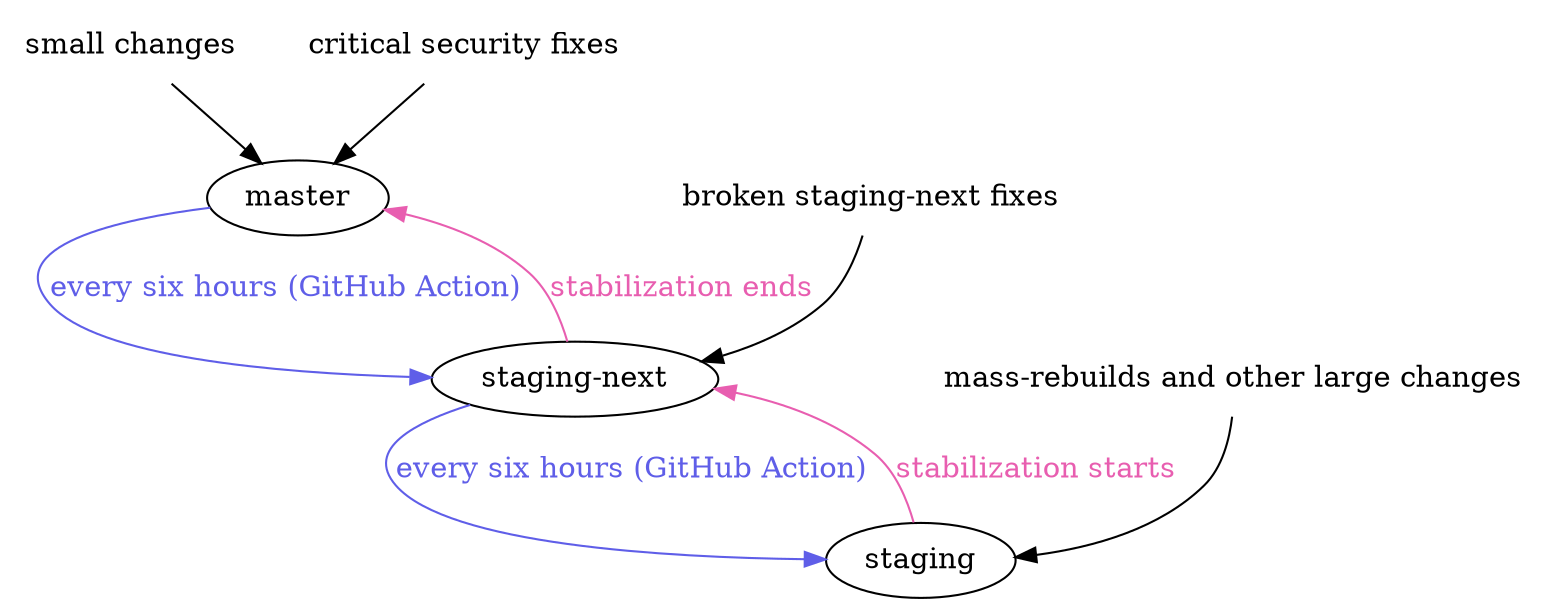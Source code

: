 digraph {
    "small changes" [shape=none]
    "mass-rebuilds and other large changes" [shape=none]
    "critical security fixes" [shape=none]
    "broken staging-next fixes" [shape=none]

    "small changes" -> master
    "mass-rebuilds and other large changes" -> staging
    "critical security fixes" -> master
    "broken staging-next fixes" -> "staging-next"

    "staging-next" -> master [color="#E85EB0"] [label="stabilization ends"] [fontcolor="#E85EB0"]
    "staging" -> "staging-next" [color="#E85EB0"] [label="stabilization starts"] [fontcolor="#E85EB0"]

    master -> "staging-next" -> staging [color="#5F5EE8"] [label="every six hours (GitHub Action)"] [fontcolor="#5F5EE8"]
}
